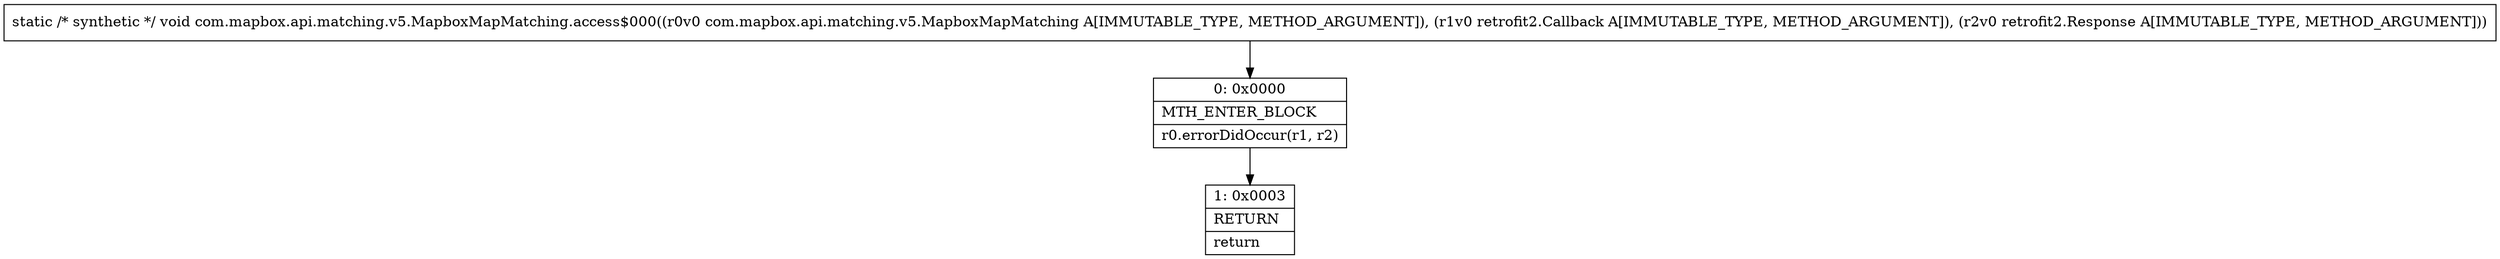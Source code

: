digraph "CFG forcom.mapbox.api.matching.v5.MapboxMapMatching.access$000(Lcom\/mapbox\/api\/matching\/v5\/MapboxMapMatching;Lretrofit2\/Callback;Lretrofit2\/Response;)V" {
Node_0 [shape=record,label="{0\:\ 0x0000|MTH_ENTER_BLOCK\l|r0.errorDidOccur(r1, r2)\l}"];
Node_1 [shape=record,label="{1\:\ 0x0003|RETURN\l|return\l}"];
MethodNode[shape=record,label="{static \/* synthetic *\/ void com.mapbox.api.matching.v5.MapboxMapMatching.access$000((r0v0 com.mapbox.api.matching.v5.MapboxMapMatching A[IMMUTABLE_TYPE, METHOD_ARGUMENT]), (r1v0 retrofit2.Callback A[IMMUTABLE_TYPE, METHOD_ARGUMENT]), (r2v0 retrofit2.Response A[IMMUTABLE_TYPE, METHOD_ARGUMENT])) }"];
MethodNode -> Node_0;
Node_0 -> Node_1;
}

